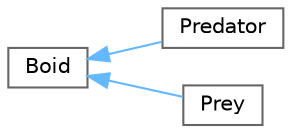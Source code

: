 digraph "Graphical Class Hierarchy"
{
 // LATEX_PDF_SIZE
  bgcolor="transparent";
  edge [fontname=Helvetica,fontsize=10,labelfontname=Helvetica,labelfontsize=10];
  node [fontname=Helvetica,fontsize=10,shape=box,height=0.2,width=0.4];
  rankdir="LR";
  Node0 [id="Node000000",label="Boid",height=0.2,width=0.4,color="grey40", fillcolor="white", style="filled",URL="$classBoid.html",tooltip="Represents a single Boid in a flocking simulation."];
  Node0 -> Node1 [id="edge1_Node000000_Node000001",dir="back",color="steelblue1",style="solid",tooltip=" "];
  Node1 [id="Node000001",label="Predator",height=0.2,width=0.4,color="grey40", fillcolor="white", style="filled",URL="$classPredator.html",tooltip="A Boid that behaves like a predator."];
  Node0 -> Node2 [id="edge2_Node000000_Node000002",dir="back",color="steelblue1",style="solid",tooltip=" "];
  Node2 [id="Node000002",label="Prey",height=0.2,width=0.4,color="grey40", fillcolor="white", style="filled",URL="$classPrey.html",tooltip="Represents a prey boid that follows flocking behavior."];
}
